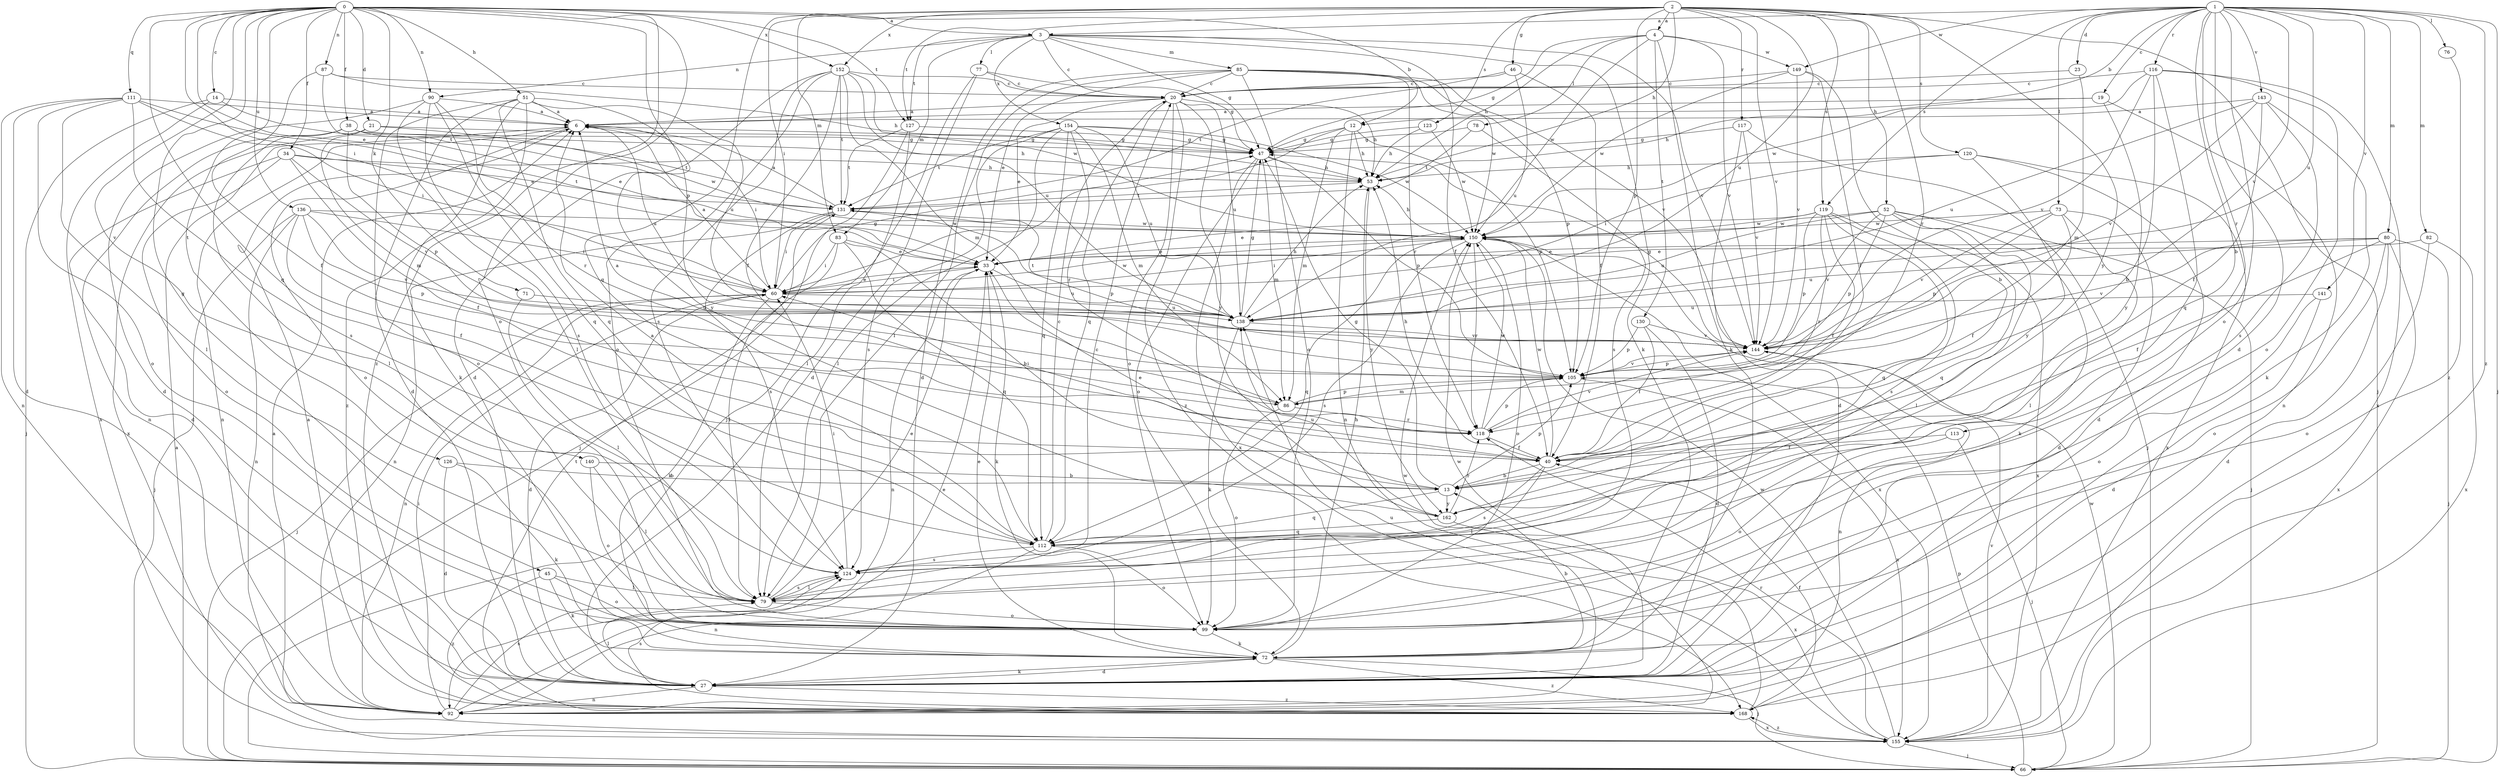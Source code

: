 strict digraph  {
0;
1;
2;
3;
4;
6;
12;
13;
14;
19;
20;
21;
23;
27;
33;
34;
38;
40;
45;
46;
47;
51;
52;
53;
60;
66;
71;
72;
73;
76;
77;
78;
79;
80;
82;
83;
85;
86;
87;
90;
92;
99;
105;
111;
112;
113;
116;
117;
118;
119;
120;
123;
124;
126;
127;
130;
131;
136;
138;
140;
141;
143;
144;
149;
150;
152;
154;
155;
162;
168;
0 -> 3  [label=a];
0 -> 12  [label=b];
0 -> 14  [label=c];
0 -> 21  [label=d];
0 -> 33  [label=e];
0 -> 34  [label=f];
0 -> 38  [label=f];
0 -> 45  [label=g];
0 -> 51  [label=h];
0 -> 60  [label=i];
0 -> 71  [label=k];
0 -> 87  [label=n];
0 -> 90  [label=n];
0 -> 99  [label=o];
0 -> 105  [label=p];
0 -> 111  [label=q];
0 -> 112  [label=q];
0 -> 126  [label=t];
0 -> 127  [label=t];
0 -> 136  [label=u];
0 -> 140  [label=v];
0 -> 152  [label=x];
0 -> 168  [label=z];
1 -> 3  [label=a];
1 -> 12  [label=b];
1 -> 13  [label=b];
1 -> 19  [label=c];
1 -> 23  [label=d];
1 -> 27  [label=d];
1 -> 66  [label=j];
1 -> 73  [label=l];
1 -> 76  [label=l];
1 -> 80  [label=m];
1 -> 82  [label=m];
1 -> 99  [label=o];
1 -> 113  [label=r];
1 -> 116  [label=r];
1 -> 119  [label=s];
1 -> 138  [label=u];
1 -> 141  [label=v];
1 -> 143  [label=v];
1 -> 144  [label=v];
1 -> 149  [label=w];
1 -> 168  [label=z];
2 -> 4  [label=a];
2 -> 46  [label=g];
2 -> 52  [label=h];
2 -> 53  [label=h];
2 -> 60  [label=i];
2 -> 66  [label=j];
2 -> 83  [label=m];
2 -> 105  [label=p];
2 -> 112  [label=q];
2 -> 117  [label=r];
2 -> 118  [label=r];
2 -> 119  [label=s];
2 -> 120  [label=s];
2 -> 123  [label=s];
2 -> 127  [label=t];
2 -> 138  [label=u];
2 -> 144  [label=v];
2 -> 152  [label=x];
2 -> 162  [label=y];
3 -> 20  [label=c];
3 -> 40  [label=f];
3 -> 47  [label=g];
3 -> 72  [label=k];
3 -> 77  [label=l];
3 -> 83  [label=m];
3 -> 85  [label=m];
3 -> 90  [label=n];
3 -> 127  [label=t];
3 -> 144  [label=v];
3 -> 154  [label=x];
4 -> 47  [label=g];
4 -> 53  [label=h];
4 -> 72  [label=k];
4 -> 78  [label=l];
4 -> 130  [label=t];
4 -> 144  [label=v];
4 -> 149  [label=w];
4 -> 150  [label=w];
6 -> 47  [label=g];
6 -> 60  [label=i];
6 -> 92  [label=n];
6 -> 99  [label=o];
6 -> 138  [label=u];
12 -> 47  [label=g];
12 -> 53  [label=h];
12 -> 60  [label=i];
12 -> 86  [label=m];
12 -> 92  [label=n];
12 -> 105  [label=p];
13 -> 33  [label=e];
13 -> 47  [label=g];
13 -> 105  [label=p];
13 -> 112  [label=q];
13 -> 162  [label=y];
14 -> 6  [label=a];
14 -> 33  [label=e];
14 -> 66  [label=j];
14 -> 155  [label=x];
19 -> 6  [label=a];
19 -> 53  [label=h];
19 -> 92  [label=n];
19 -> 162  [label=y];
20 -> 6  [label=a];
20 -> 33  [label=e];
20 -> 53  [label=h];
20 -> 99  [label=o];
20 -> 112  [label=q];
20 -> 138  [label=u];
20 -> 162  [label=y];
20 -> 168  [label=z];
21 -> 47  [label=g];
21 -> 86  [label=m];
21 -> 150  [label=w];
21 -> 155  [label=x];
23 -> 20  [label=c];
23 -> 86  [label=m];
27 -> 72  [label=k];
27 -> 79  [label=l];
27 -> 92  [label=n];
27 -> 150  [label=w];
27 -> 168  [label=z];
33 -> 60  [label=i];
33 -> 72  [label=k];
33 -> 92  [label=n];
33 -> 138  [label=u];
34 -> 27  [label=d];
34 -> 40  [label=f];
34 -> 53  [label=h];
34 -> 99  [label=o];
34 -> 131  [label=t];
34 -> 144  [label=v];
38 -> 47  [label=g];
38 -> 53  [label=h];
38 -> 79  [label=l];
38 -> 92  [label=n];
38 -> 105  [label=p];
38 -> 131  [label=t];
40 -> 13  [label=b];
40 -> 53  [label=h];
40 -> 79  [label=l];
40 -> 124  [label=s];
40 -> 150  [label=w];
45 -> 72  [label=k];
45 -> 79  [label=l];
45 -> 99  [label=o];
45 -> 168  [label=z];
46 -> 20  [label=c];
46 -> 40  [label=f];
46 -> 131  [label=t];
46 -> 138  [label=u];
47 -> 53  [label=h];
47 -> 86  [label=m];
47 -> 99  [label=o];
47 -> 105  [label=p];
47 -> 155  [label=x];
51 -> 6  [label=a];
51 -> 27  [label=d];
51 -> 72  [label=k];
51 -> 99  [label=o];
51 -> 112  [label=q];
51 -> 138  [label=u];
51 -> 162  [label=y];
51 -> 168  [label=z];
52 -> 66  [label=j];
52 -> 72  [label=k];
52 -> 79  [label=l];
52 -> 105  [label=p];
52 -> 112  [label=q];
52 -> 138  [label=u];
52 -> 144  [label=v];
52 -> 150  [label=w];
53 -> 131  [label=t];
53 -> 162  [label=y];
60 -> 6  [label=a];
60 -> 27  [label=d];
60 -> 33  [label=e];
60 -> 47  [label=g];
60 -> 66  [label=j];
60 -> 72  [label=k];
60 -> 92  [label=n];
60 -> 138  [label=u];
60 -> 150  [label=w];
66 -> 6  [label=a];
66 -> 105  [label=p];
66 -> 150  [label=w];
71 -> 79  [label=l];
71 -> 138  [label=u];
72 -> 13  [label=b];
72 -> 27  [label=d];
72 -> 33  [label=e];
72 -> 53  [label=h];
72 -> 66  [label=j];
72 -> 168  [label=z];
73 -> 27  [label=d];
73 -> 40  [label=f];
73 -> 79  [label=l];
73 -> 105  [label=p];
73 -> 144  [label=v];
73 -> 150  [label=w];
76 -> 168  [label=z];
77 -> 20  [label=c];
77 -> 27  [label=d];
77 -> 47  [label=g];
77 -> 66  [label=j];
78 -> 47  [label=g];
78 -> 124  [label=s];
78 -> 131  [label=t];
79 -> 20  [label=c];
79 -> 33  [label=e];
79 -> 99  [label=o];
79 -> 124  [label=s];
80 -> 27  [label=d];
80 -> 33  [label=e];
80 -> 40  [label=f];
80 -> 66  [label=j];
80 -> 99  [label=o];
80 -> 138  [label=u];
80 -> 144  [label=v];
80 -> 155  [label=x];
82 -> 33  [label=e];
82 -> 99  [label=o];
82 -> 155  [label=x];
83 -> 13  [label=b];
83 -> 33  [label=e];
83 -> 60  [label=i];
83 -> 79  [label=l];
83 -> 112  [label=q];
85 -> 20  [label=c];
85 -> 27  [label=d];
85 -> 33  [label=e];
85 -> 79  [label=l];
85 -> 99  [label=o];
85 -> 105  [label=p];
85 -> 118  [label=r];
85 -> 144  [label=v];
85 -> 150  [label=w];
86 -> 6  [label=a];
86 -> 99  [label=o];
86 -> 105  [label=p];
86 -> 118  [label=r];
87 -> 20  [label=c];
87 -> 40  [label=f];
87 -> 53  [label=h];
87 -> 131  [label=t];
90 -> 6  [label=a];
90 -> 27  [label=d];
90 -> 79  [label=l];
90 -> 112  [label=q];
90 -> 118  [label=r];
90 -> 124  [label=s];
92 -> 33  [label=e];
92 -> 60  [label=i];
92 -> 124  [label=s];
92 -> 150  [label=w];
99 -> 72  [label=k];
105 -> 86  [label=m];
105 -> 144  [label=v];
105 -> 155  [label=x];
111 -> 6  [label=a];
111 -> 27  [label=d];
111 -> 33  [label=e];
111 -> 60  [label=i];
111 -> 79  [label=l];
111 -> 92  [label=n];
111 -> 99  [label=o];
111 -> 124  [label=s];
112 -> 6  [label=a];
112 -> 20  [label=c];
112 -> 92  [label=n];
112 -> 99  [label=o];
112 -> 124  [label=s];
113 -> 40  [label=f];
113 -> 66  [label=j];
113 -> 99  [label=o];
116 -> 13  [label=b];
116 -> 20  [label=c];
116 -> 99  [label=o];
116 -> 112  [label=q];
116 -> 144  [label=v];
116 -> 150  [label=w];
116 -> 155  [label=x];
117 -> 27  [label=d];
117 -> 47  [label=g];
117 -> 66  [label=j];
117 -> 144  [label=v];
118 -> 40  [label=f];
118 -> 60  [label=i];
118 -> 105  [label=p];
118 -> 144  [label=v];
118 -> 150  [label=w];
119 -> 33  [label=e];
119 -> 40  [label=f];
119 -> 105  [label=p];
119 -> 112  [label=q];
119 -> 118  [label=r];
119 -> 124  [label=s];
119 -> 150  [label=w];
119 -> 155  [label=x];
120 -> 27  [label=d];
120 -> 53  [label=h];
120 -> 60  [label=i];
120 -> 155  [label=x];
120 -> 162  [label=y];
123 -> 47  [label=g];
123 -> 53  [label=h];
123 -> 150  [label=w];
124 -> 60  [label=i];
124 -> 79  [label=l];
126 -> 13  [label=b];
126 -> 27  [label=d];
126 -> 72  [label=k];
127 -> 47  [label=g];
127 -> 66  [label=j];
127 -> 79  [label=l];
127 -> 131  [label=t];
130 -> 27  [label=d];
130 -> 40  [label=f];
130 -> 105  [label=p];
130 -> 144  [label=v];
131 -> 6  [label=a];
131 -> 60  [label=i];
131 -> 92  [label=n];
131 -> 105  [label=p];
131 -> 124  [label=s];
131 -> 150  [label=w];
136 -> 40  [label=f];
136 -> 60  [label=i];
136 -> 66  [label=j];
136 -> 92  [label=n];
136 -> 105  [label=p];
136 -> 144  [label=v];
136 -> 150  [label=w];
138 -> 47  [label=g];
138 -> 53  [label=h];
138 -> 72  [label=k];
138 -> 131  [label=t];
138 -> 144  [label=v];
140 -> 13  [label=b];
140 -> 79  [label=l];
140 -> 99  [label=o];
141 -> 27  [label=d];
141 -> 99  [label=o];
141 -> 138  [label=u];
143 -> 6  [label=a];
143 -> 40  [label=f];
143 -> 72  [label=k];
143 -> 124  [label=s];
143 -> 138  [label=u];
143 -> 144  [label=v];
144 -> 47  [label=g];
144 -> 92  [label=n];
144 -> 105  [label=p];
149 -> 13  [label=b];
149 -> 20  [label=c];
149 -> 40  [label=f];
149 -> 144  [label=v];
149 -> 150  [label=w];
150 -> 33  [label=e];
150 -> 53  [label=h];
150 -> 60  [label=i];
150 -> 99  [label=o];
150 -> 112  [label=q];
150 -> 118  [label=r];
150 -> 124  [label=s];
150 -> 155  [label=x];
152 -> 20  [label=c];
152 -> 27  [label=d];
152 -> 40  [label=f];
152 -> 86  [label=m];
152 -> 99  [label=o];
152 -> 124  [label=s];
152 -> 131  [label=t];
152 -> 138  [label=u];
152 -> 150  [label=w];
154 -> 47  [label=g];
154 -> 79  [label=l];
154 -> 86  [label=m];
154 -> 112  [label=q];
154 -> 118  [label=r];
154 -> 124  [label=s];
154 -> 131  [label=t];
154 -> 138  [label=u];
154 -> 150  [label=w];
155 -> 6  [label=a];
155 -> 66  [label=j];
155 -> 118  [label=r];
155 -> 144  [label=v];
155 -> 150  [label=w];
155 -> 168  [label=z];
162 -> 112  [label=q];
162 -> 118  [label=r];
162 -> 138  [label=u];
162 -> 155  [label=x];
168 -> 6  [label=a];
168 -> 40  [label=f];
168 -> 124  [label=s];
168 -> 131  [label=t];
168 -> 138  [label=u];
168 -> 155  [label=x];
}
